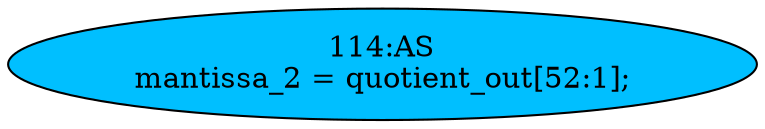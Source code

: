 strict digraph "" {
	node [label="\N"];
	"114:AS"	 [ast="<pyverilog.vparser.ast.Assign object at 0x7f284bca41d0>",
		def_var="['mantissa_2']",
		fillcolor=deepskyblue,
		label="114:AS
mantissa_2 = quotient_out[52:1];",
		statements="[]",
		style=filled,
		typ=Assign,
		use_var="['quotient_out']"];
}
